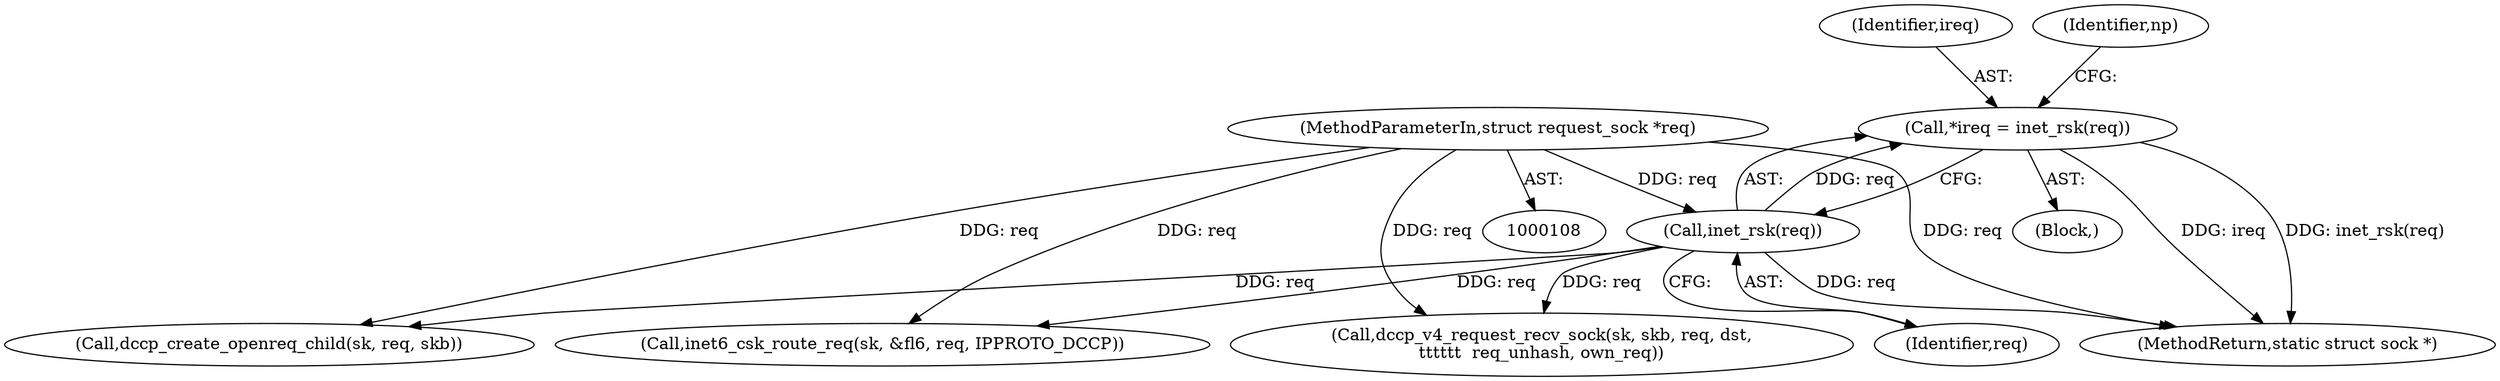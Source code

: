digraph "0_linux_83eaddab4378db256d00d295bda6ca997cd13a52@pointer" {
"1000117" [label="(Call,*ireq = inet_rsk(req))"];
"1000119" [label="(Call,inet_rsk(req))"];
"1000111" [label="(MethodParameterIn,struct request_sock *req)"];
"1000115" [label="(Block,)"];
"1000117" [label="(Call,*ireq = inet_rsk(req))"];
"1000111" [label="(MethodParameterIn,struct request_sock *req)"];
"1000120" [label="(Identifier,req)"];
"1000269" [label="(Call,dccp_create_openreq_child(sk, req, skb))"];
"1000542" [label="(MethodReturn,static struct sock *)"];
"1000257" [label="(Call,inet6_csk_route_req(sk, &fl6, req, IPPROTO_DCCP))"];
"1000141" [label="(Call,dccp_v4_request_recv_sock(sk, skb, req, dst,\n\t\t\t\t\t\t  req_unhash, own_req))"];
"1000118" [label="(Identifier,ireq)"];
"1000119" [label="(Call,inet_rsk(req))"];
"1000124" [label="(Identifier,np)"];
"1000117" -> "1000115"  [label="AST: "];
"1000117" -> "1000119"  [label="CFG: "];
"1000118" -> "1000117"  [label="AST: "];
"1000119" -> "1000117"  [label="AST: "];
"1000124" -> "1000117"  [label="CFG: "];
"1000117" -> "1000542"  [label="DDG: ireq"];
"1000117" -> "1000542"  [label="DDG: inet_rsk(req)"];
"1000119" -> "1000117"  [label="DDG: req"];
"1000119" -> "1000120"  [label="CFG: "];
"1000120" -> "1000119"  [label="AST: "];
"1000119" -> "1000542"  [label="DDG: req"];
"1000111" -> "1000119"  [label="DDG: req"];
"1000119" -> "1000141"  [label="DDG: req"];
"1000119" -> "1000257"  [label="DDG: req"];
"1000119" -> "1000269"  [label="DDG: req"];
"1000111" -> "1000108"  [label="AST: "];
"1000111" -> "1000542"  [label="DDG: req"];
"1000111" -> "1000141"  [label="DDG: req"];
"1000111" -> "1000257"  [label="DDG: req"];
"1000111" -> "1000269"  [label="DDG: req"];
}
